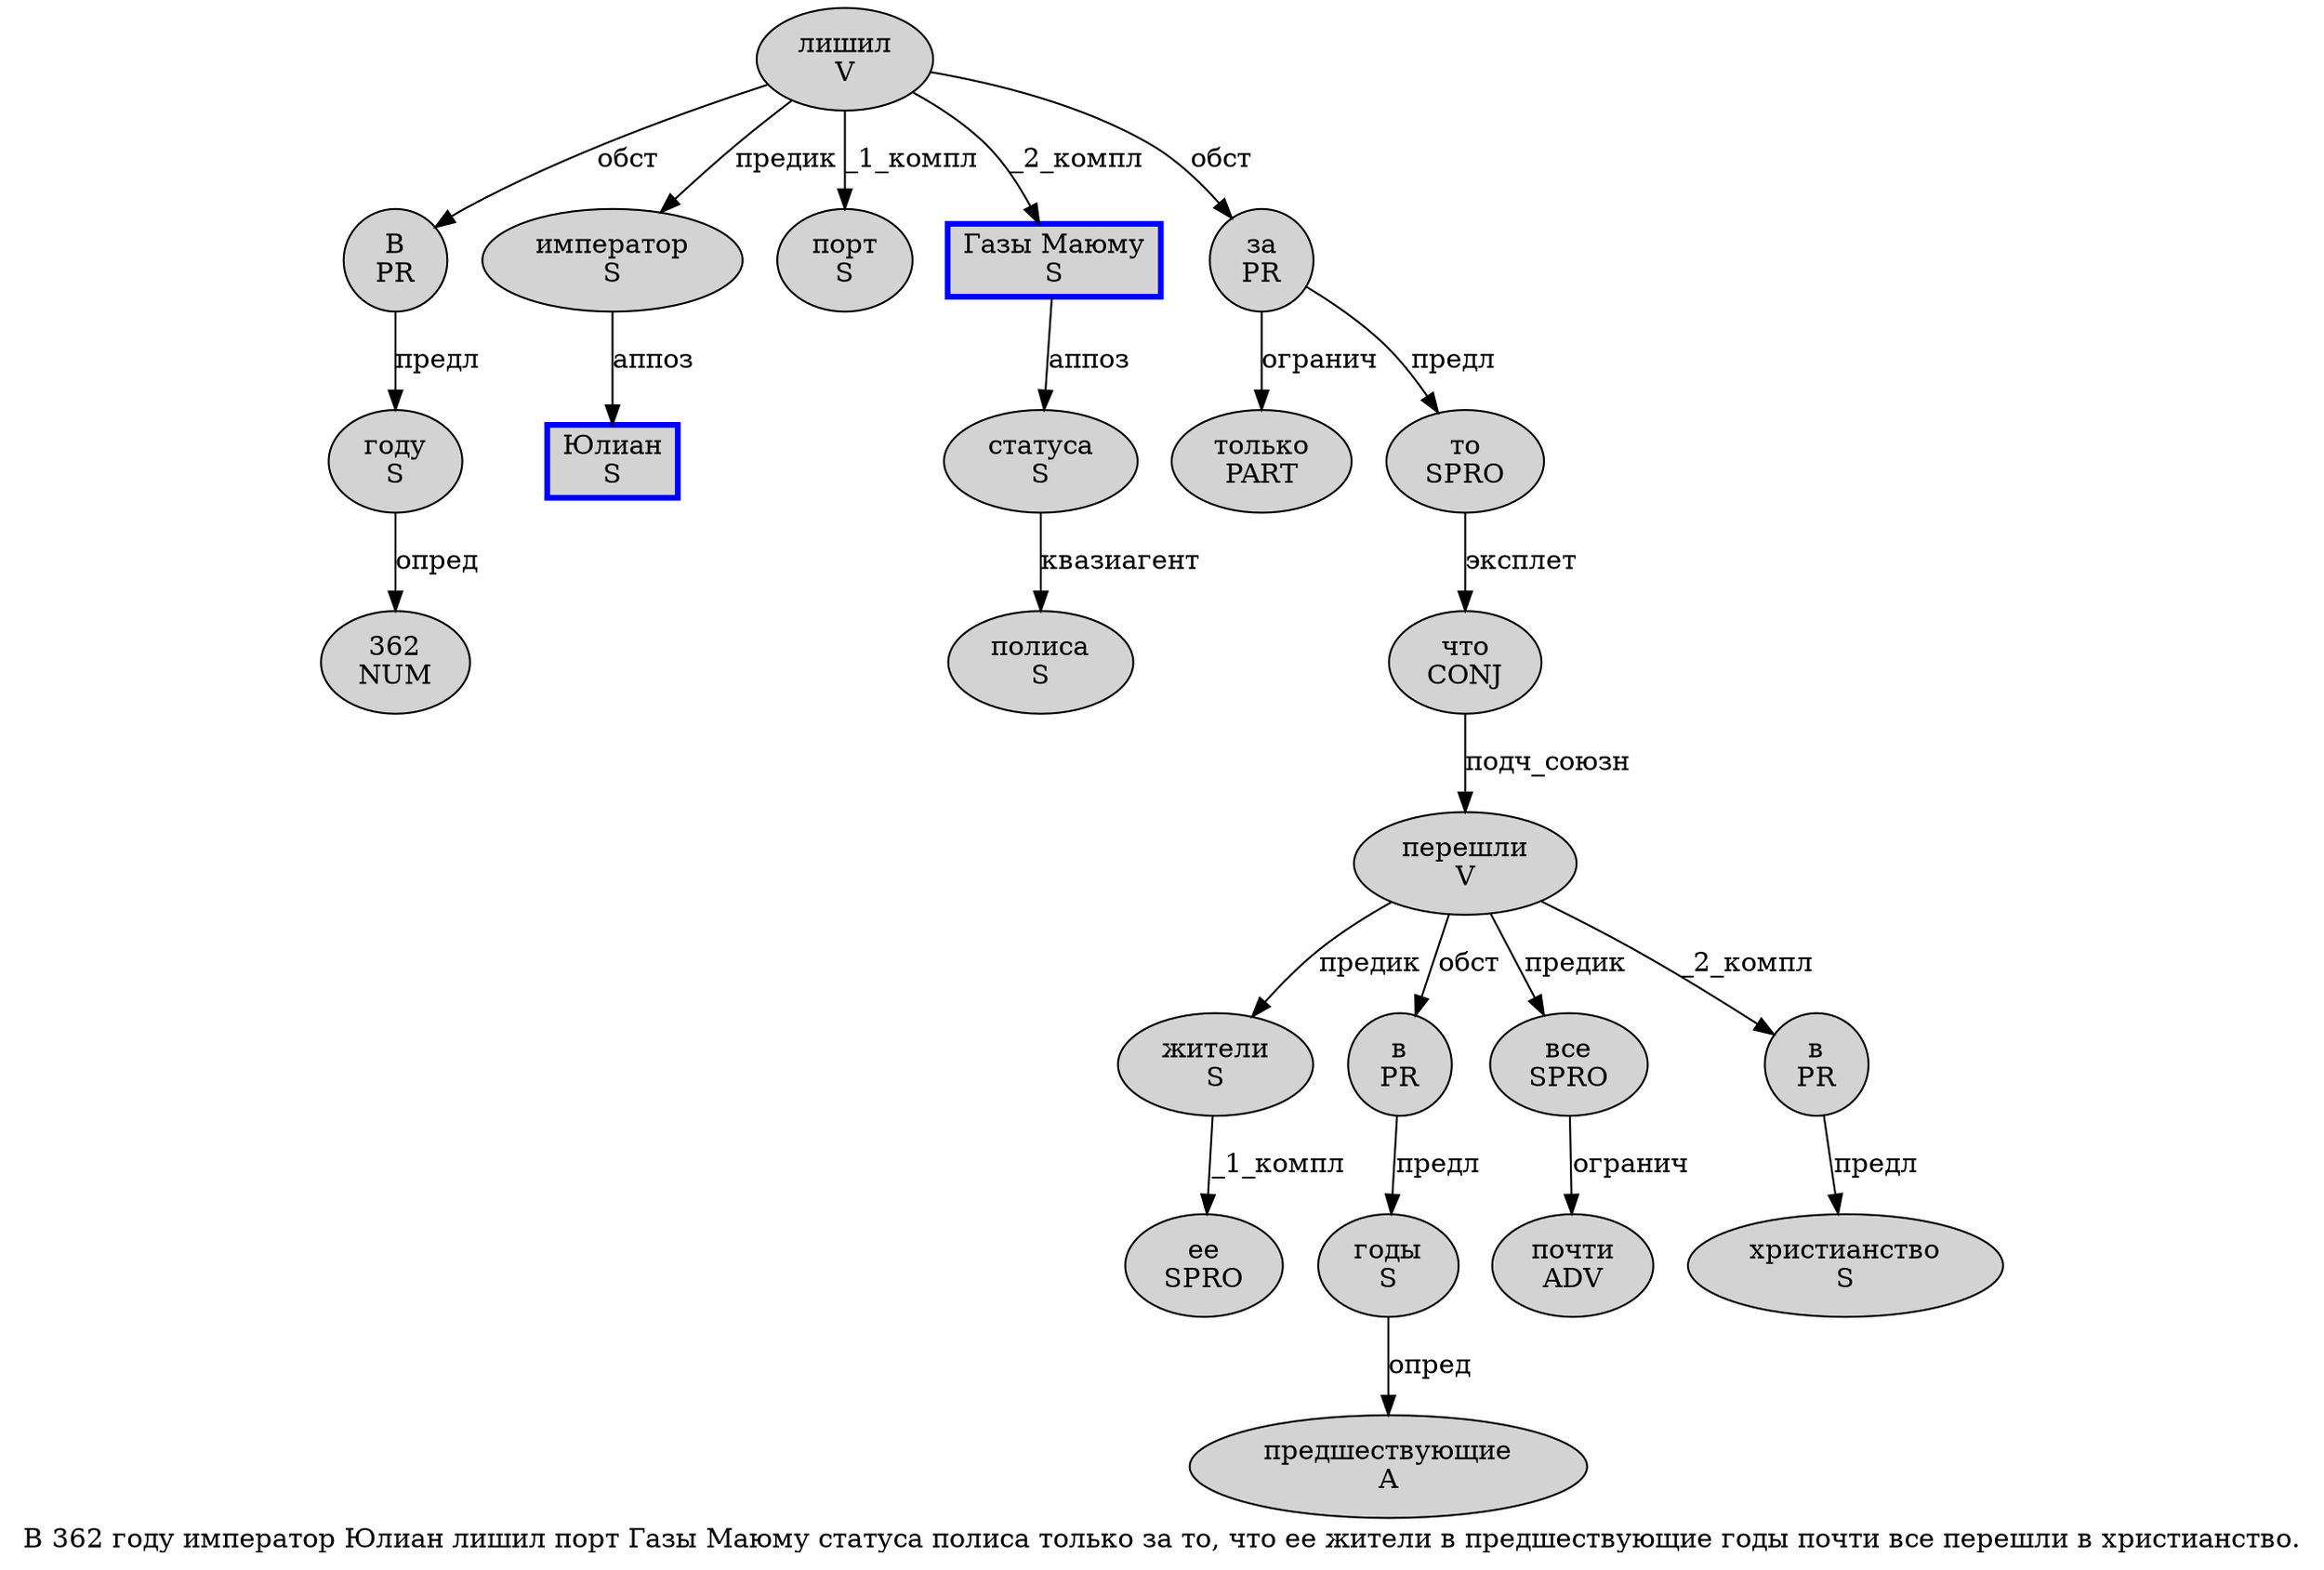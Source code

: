 digraph SENTENCE_664 {
	graph [label="В 362 году император Юлиан лишил порт Газы Маюму статуса полиса только за то, что ее жители в предшествующие годы почти все перешли в христианство."]
	node [style=filled]
		0 [label="В
PR" color="" fillcolor=lightgray penwidth=1 shape=ellipse]
		1 [label="362
NUM" color="" fillcolor=lightgray penwidth=1 shape=ellipse]
		2 [label="году
S" color="" fillcolor=lightgray penwidth=1 shape=ellipse]
		3 [label="император
S" color="" fillcolor=lightgray penwidth=1 shape=ellipse]
		4 [label="Юлиан
S" color=blue fillcolor=lightgray penwidth=3 shape=box]
		5 [label="лишил
V" color="" fillcolor=lightgray penwidth=1 shape=ellipse]
		6 [label="порт
S" color="" fillcolor=lightgray penwidth=1 shape=ellipse]
		7 [label="Газы Маюму
S" color=blue fillcolor=lightgray penwidth=3 shape=box]
		8 [label="статуса
S" color="" fillcolor=lightgray penwidth=1 shape=ellipse]
		9 [label="полиса
S" color="" fillcolor=lightgray penwidth=1 shape=ellipse]
		10 [label="только
PART" color="" fillcolor=lightgray penwidth=1 shape=ellipse]
		11 [label="за
PR" color="" fillcolor=lightgray penwidth=1 shape=ellipse]
		12 [label="то
SPRO" color="" fillcolor=lightgray penwidth=1 shape=ellipse]
		14 [label="что
CONJ" color="" fillcolor=lightgray penwidth=1 shape=ellipse]
		15 [label="ее
SPRO" color="" fillcolor=lightgray penwidth=1 shape=ellipse]
		16 [label="жители
S" color="" fillcolor=lightgray penwidth=1 shape=ellipse]
		17 [label="в
PR" color="" fillcolor=lightgray penwidth=1 shape=ellipse]
		18 [label="предшествующие
A" color="" fillcolor=lightgray penwidth=1 shape=ellipse]
		19 [label="годы
S" color="" fillcolor=lightgray penwidth=1 shape=ellipse]
		20 [label="почти
ADV" color="" fillcolor=lightgray penwidth=1 shape=ellipse]
		21 [label="все
SPRO" color="" fillcolor=lightgray penwidth=1 shape=ellipse]
		22 [label="перешли
V" color="" fillcolor=lightgray penwidth=1 shape=ellipse]
		23 [label="в
PR" color="" fillcolor=lightgray penwidth=1 shape=ellipse]
		24 [label="христианство
S" color="" fillcolor=lightgray penwidth=1 shape=ellipse]
			23 -> 24 [label="предл"]
			7 -> 8 [label="аппоз"]
			17 -> 19 [label="предл"]
			16 -> 15 [label="_1_компл"]
			12 -> 14 [label="эксплет"]
			22 -> 16 [label="предик"]
			22 -> 17 [label="обст"]
			22 -> 21 [label="предик"]
			22 -> 23 [label="_2_компл"]
			2 -> 1 [label="опред"]
			21 -> 20 [label="огранич"]
			3 -> 4 [label="аппоз"]
			11 -> 10 [label="огранич"]
			11 -> 12 [label="предл"]
			0 -> 2 [label="предл"]
			14 -> 22 [label="подч_союзн"]
			8 -> 9 [label="квазиагент"]
			19 -> 18 [label="опред"]
			5 -> 0 [label="обст"]
			5 -> 3 [label="предик"]
			5 -> 6 [label="_1_компл"]
			5 -> 7 [label="_2_компл"]
			5 -> 11 [label="обст"]
}